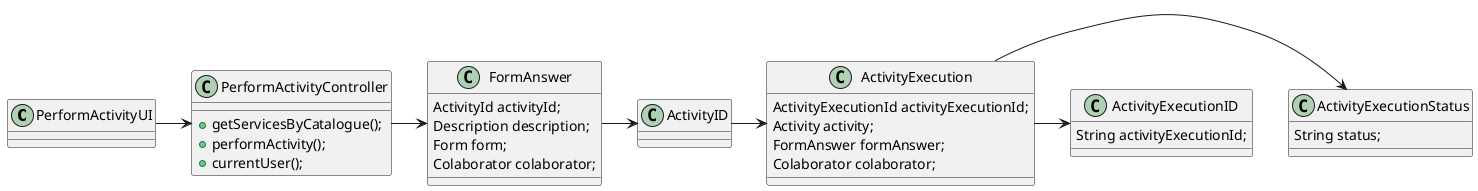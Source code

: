 @startuml
'https://plantuml.com/class-diagram

class PerformActivityUI {
}

class PerformActivityController {
    +getServicesByCatalogue();
    +performActivity();
    +currentUser();
}

class FormAnswer{
    ActivityId activityId;
    Description description;
    Form form;
    Colaborator colaborator;
}

class ActivityExecution{
    ActivityExecutionId activityExecutionId;
    Activity activity;
    FormAnswer formAnswer;
    Colaborator colaborator;
}

class ActivityExecutionID{
    String activityExecutionId;
}

class ActivityExecutionStatus{
    String status;
}

class ActivityID {
}


PerformActivityUI -> PerformActivityController
PerformActivityController -> FormAnswer
FormAnswer -> ActivityID
ActivityID -> ActivityExecution
ActivityExecution -> ActivityExecutionStatus
ActivityExecution -> ActivityExecutionID

@enduml